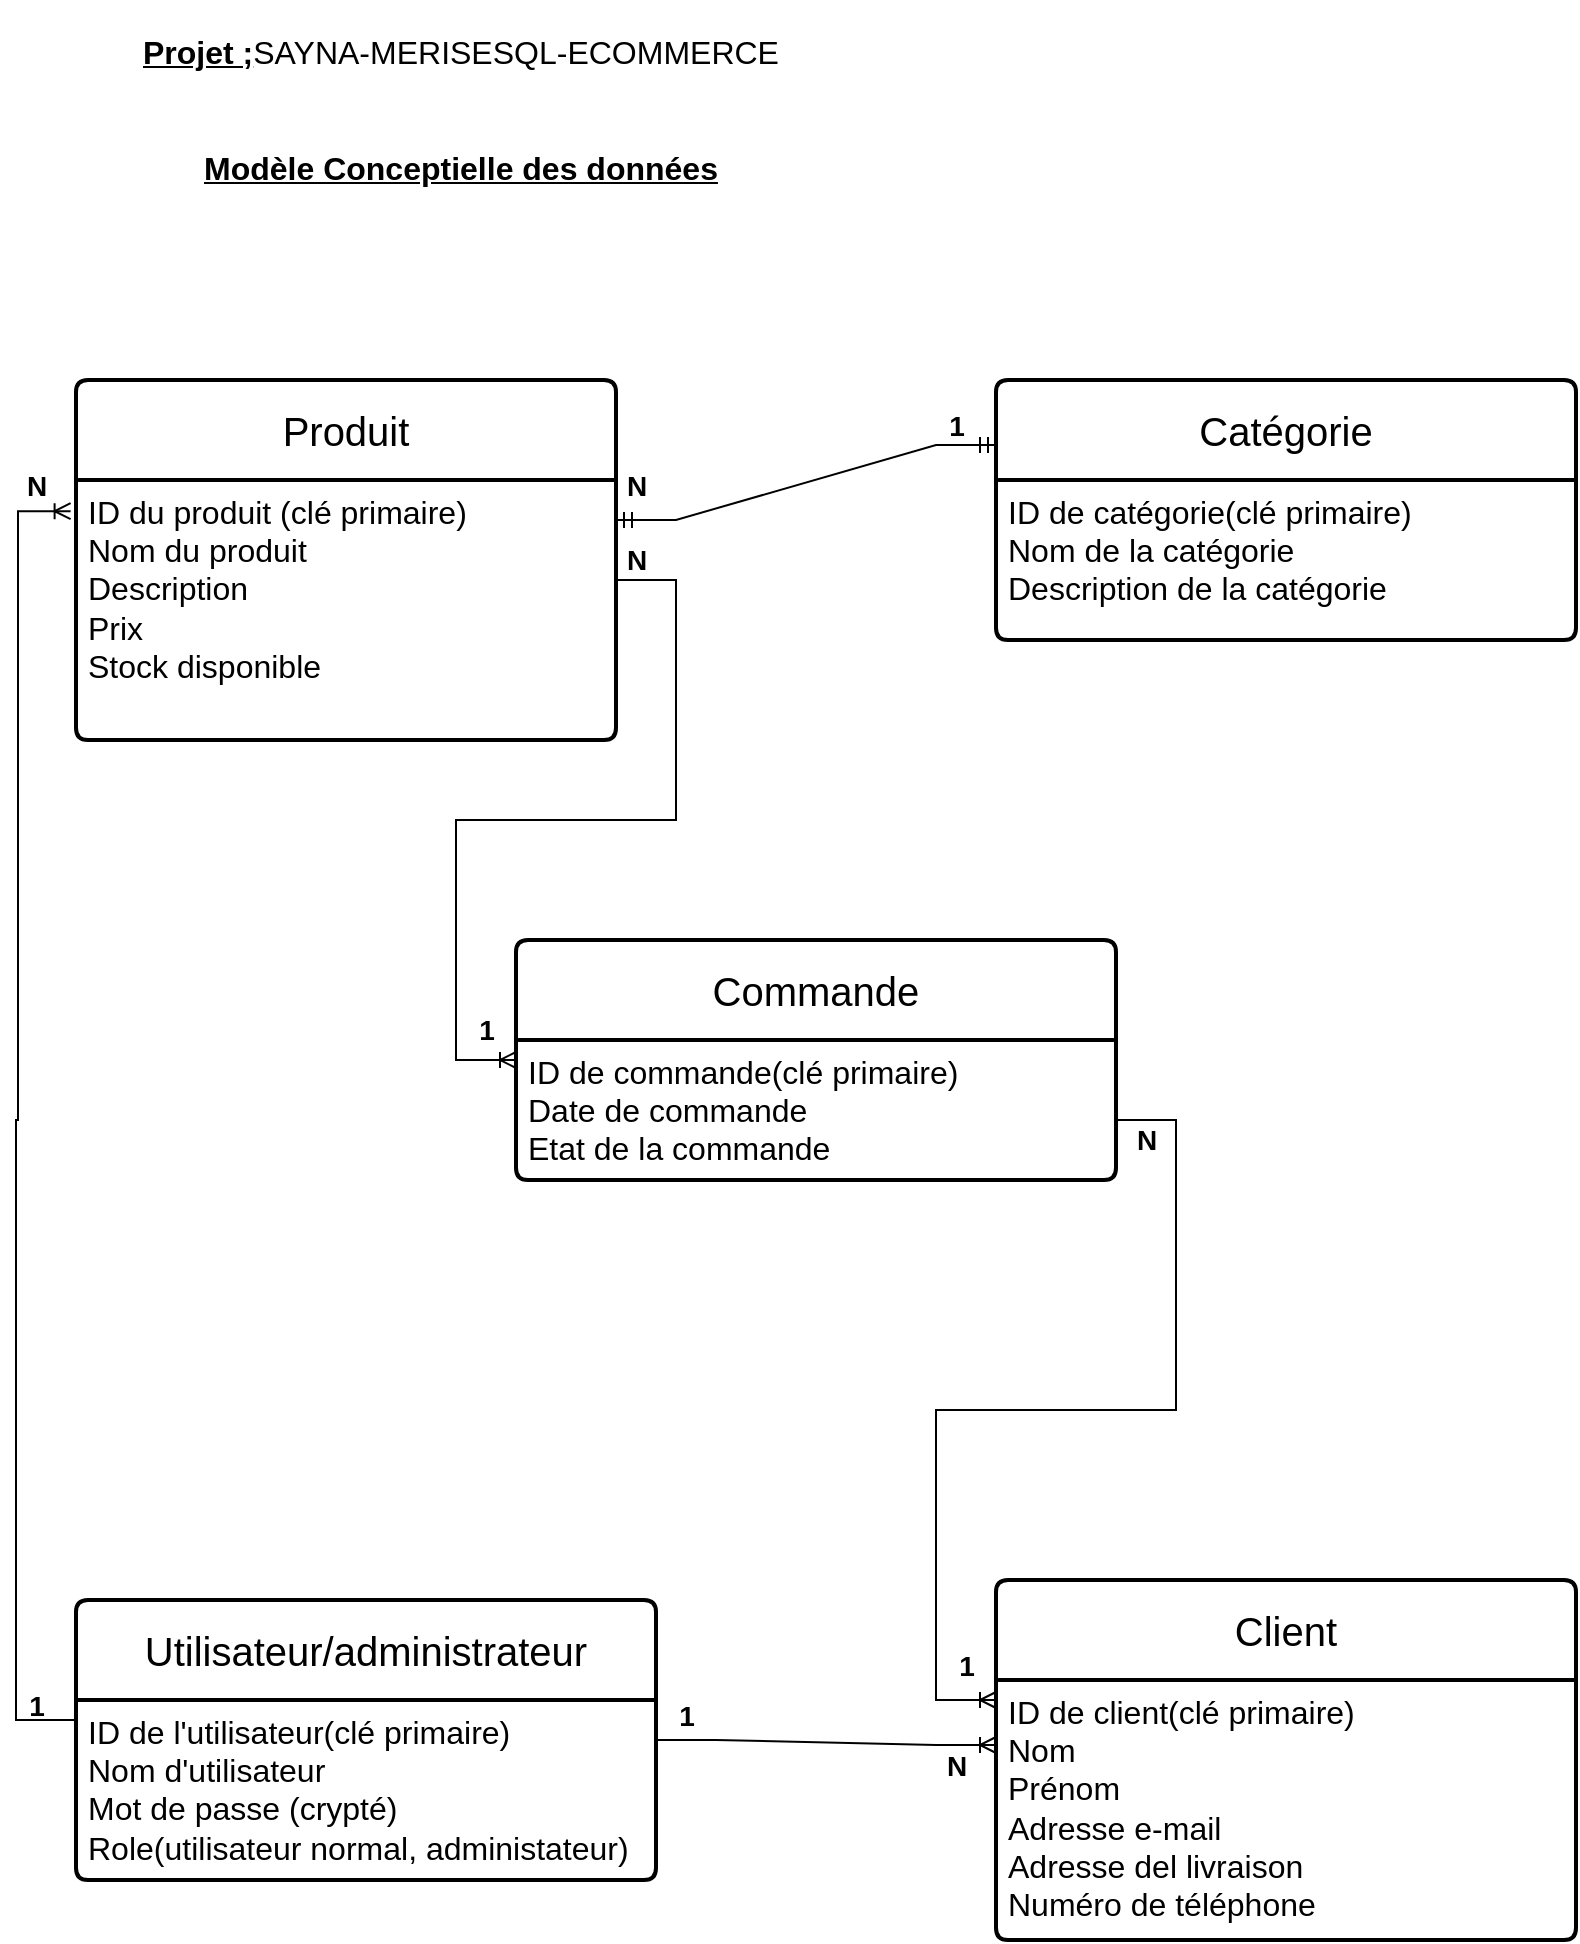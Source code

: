 <mxfile version="21.6.5" type="device" pages="3">
  <diagram name="Page-1" id="iT5GzWLj2NTcIyCXsf3c">
    <mxGraphModel dx="1257" dy="1929" grid="1" gridSize="10" guides="1" tooltips="1" connect="1" arrows="1" fold="1" page="1" pageScale="1" pageWidth="827" pageHeight="1169" math="0" shadow="0">
      <root>
        <mxCell id="0" />
        <mxCell id="1" parent="0" />
        <mxCell id="EZqbDn5W3lwKTQG9L9MM-1" value="&lt;font style=&quot;font-size: 20px;&quot;&gt;Produit&lt;/font&gt;" style="swimlane;childLayout=stackLayout;horizontal=1;startSize=50;horizontalStack=0;rounded=1;fontSize=14;fontStyle=0;strokeWidth=2;resizeParent=0;resizeLast=1;shadow=0;dashed=0;align=center;arcSize=4;whiteSpace=wrap;html=1;" vertex="1" parent="1">
          <mxGeometry x="45" y="-940" width="270" height="180" as="geometry" />
        </mxCell>
        <mxCell id="EZqbDn5W3lwKTQG9L9MM-2" value="&lt;font style=&quot;font-size: 16px;&quot;&gt;ID du produit (clé primaire)&lt;br&gt;Nom du produit&lt;br&gt;Description&lt;br&gt;Prix&lt;br&gt;Stock disponible&lt;/font&gt;" style="align=left;strokeColor=none;fillColor=none;spacingLeft=4;fontSize=12;verticalAlign=top;resizable=0;rotatable=0;part=1;html=1;" vertex="1" parent="EZqbDn5W3lwKTQG9L9MM-1">
          <mxGeometry y="50" width="270" height="130" as="geometry" />
        </mxCell>
        <mxCell id="EZqbDn5W3lwKTQG9L9MM-3" value="&lt;font style=&quot;font-size: 20px;&quot;&gt;Commande&lt;/font&gt;" style="swimlane;childLayout=stackLayout;horizontal=1;startSize=50;horizontalStack=0;rounded=1;fontSize=14;fontStyle=0;strokeWidth=2;resizeParent=0;resizeLast=1;shadow=0;dashed=0;align=center;arcSize=4;whiteSpace=wrap;html=1;" vertex="1" parent="1">
          <mxGeometry x="265" y="-660" width="300" height="120" as="geometry" />
        </mxCell>
        <mxCell id="EZqbDn5W3lwKTQG9L9MM-4" value="&lt;span style=&quot;font-size: 16px;&quot;&gt;ID de commande(clé primaire)&lt;br&gt;Date de commande&lt;br&gt;Etat de la commande&lt;br&gt;&lt;/span&gt;" style="align=left;strokeColor=none;fillColor=none;spacingLeft=4;fontSize=12;verticalAlign=top;resizable=0;rotatable=0;part=1;html=1;" vertex="1" parent="EZqbDn5W3lwKTQG9L9MM-3">
          <mxGeometry y="50" width="300" height="70" as="geometry" />
        </mxCell>
        <mxCell id="EZqbDn5W3lwKTQG9L9MM-5" value="&lt;font style=&quot;font-size: 20px;&quot;&gt;Client&lt;/font&gt;" style="swimlane;childLayout=stackLayout;horizontal=1;startSize=50;horizontalStack=0;rounded=1;fontSize=14;fontStyle=0;strokeWidth=2;resizeParent=0;resizeLast=1;shadow=0;dashed=0;align=center;arcSize=4;whiteSpace=wrap;html=1;" vertex="1" parent="1">
          <mxGeometry x="505" y="-340" width="290" height="180" as="geometry" />
        </mxCell>
        <mxCell id="EZqbDn5W3lwKTQG9L9MM-6" value="&lt;font style=&quot;font-size: 16px;&quot;&gt;ID de client(clé primaire)&lt;br&gt;Nom&lt;br&gt;Prénom&lt;br&gt;Adresse e-mail&lt;br&gt;Adresse del livraison&lt;br&gt;Numéro de téléphone&lt;/font&gt;" style="align=left;strokeColor=none;fillColor=none;spacingLeft=4;fontSize=12;verticalAlign=top;resizable=0;rotatable=0;part=1;html=1;" vertex="1" parent="EZqbDn5W3lwKTQG9L9MM-5">
          <mxGeometry y="50" width="290" height="130" as="geometry" />
        </mxCell>
        <mxCell id="EZqbDn5W3lwKTQG9L9MM-7" value="&lt;span style=&quot;font-size: 20px;&quot;&gt;Utilisateur/administrateur&lt;/span&gt;" style="swimlane;childLayout=stackLayout;horizontal=1;startSize=50;horizontalStack=0;rounded=1;fontSize=14;fontStyle=0;strokeWidth=2;resizeParent=0;resizeLast=1;shadow=0;dashed=0;align=center;arcSize=4;whiteSpace=wrap;html=1;" vertex="1" parent="1">
          <mxGeometry x="45" y="-330" width="290" height="140" as="geometry" />
        </mxCell>
        <mxCell id="EZqbDn5W3lwKTQG9L9MM-8" value="&lt;font style=&quot;font-size: 16px;&quot;&gt;ID de l&#39;utilisateur(clé primaire)&lt;br&gt;Nom d&#39;utilisateur&lt;br&gt;Mot de passe (crypté)&lt;br&gt;Role(utilisateur normal, administateur)&lt;/font&gt;" style="align=left;strokeColor=none;fillColor=none;spacingLeft=4;fontSize=12;verticalAlign=top;resizable=0;rotatable=0;part=1;html=1;" vertex="1" parent="EZqbDn5W3lwKTQG9L9MM-7">
          <mxGeometry y="50" width="290" height="90" as="geometry" />
        </mxCell>
        <mxCell id="EZqbDn5W3lwKTQG9L9MM-9" value="&lt;font style=&quot;font-size: 20px;&quot;&gt;Catégorie&lt;/font&gt;" style="swimlane;childLayout=stackLayout;horizontal=1;startSize=50;horizontalStack=0;rounded=1;fontSize=14;fontStyle=0;strokeWidth=2;resizeParent=0;resizeLast=1;shadow=0;dashed=0;align=center;arcSize=4;whiteSpace=wrap;html=1;" vertex="1" parent="1">
          <mxGeometry x="505" y="-940" width="290" height="130" as="geometry" />
        </mxCell>
        <mxCell id="EZqbDn5W3lwKTQG9L9MM-10" value="&lt;font style=&quot;font-size: 16px;&quot;&gt;ID de catégorie(clé primaire)&lt;br&gt;Nom de la catégorie&lt;br&gt;Description de la catégorie&lt;/font&gt;" style="align=left;strokeColor=none;fillColor=none;spacingLeft=4;fontSize=12;verticalAlign=top;resizable=0;rotatable=0;part=1;html=1;" vertex="1" parent="EZqbDn5W3lwKTQG9L9MM-9">
          <mxGeometry y="50" width="290" height="80" as="geometry" />
        </mxCell>
        <mxCell id="EZqbDn5W3lwKTQG9L9MM-19" value="" style="edgeStyle=entityRelationEdgeStyle;fontSize=12;html=1;endArrow=ERoneToMany;rounded=0;" edge="1" parent="1">
          <mxGeometry width="100" height="100" relative="1" as="geometry">
            <mxPoint x="315" y="-840" as="sourcePoint" />
            <mxPoint x="265" y="-600" as="targetPoint" />
            <Array as="points">
              <mxPoint x="425" y="-870" />
              <mxPoint x="375" y="-860" />
            </Array>
          </mxGeometry>
        </mxCell>
        <mxCell id="EZqbDn5W3lwKTQG9L9MM-20" value="" style="edgeStyle=entityRelationEdgeStyle;fontSize=12;html=1;endArrow=ERoneToMany;rounded=0;" edge="1" parent="1">
          <mxGeometry width="100" height="100" relative="1" as="geometry">
            <mxPoint x="565" y="-570" as="sourcePoint" />
            <mxPoint x="505" y="-280" as="targetPoint" />
            <Array as="points">
              <mxPoint x="665" y="-570" />
              <mxPoint x="515" y="-280" />
            </Array>
          </mxGeometry>
        </mxCell>
        <mxCell id="EZqbDn5W3lwKTQG9L9MM-26" value="&lt;font style=&quot;font-size: 14px;&quot;&gt;&lt;b&gt;N&lt;/b&gt;&lt;/font&gt;" style="edgeLabel;html=1;align=center;verticalAlign=middle;resizable=0;points=[];" vertex="1" connectable="0" parent="EZqbDn5W3lwKTQG9L9MM-20">
          <mxGeometry x="-0.936" y="-1" relative="1" as="geometry">
            <mxPoint y="9" as="offset" />
          </mxGeometry>
        </mxCell>
        <mxCell id="EZqbDn5W3lwKTQG9L9MM-21" value="" style="edgeStyle=entityRelationEdgeStyle;fontSize=12;html=1;endArrow=ERmandOne;startArrow=ERmandOne;rounded=0;entryX=0;entryY=0.25;entryDx=0;entryDy=0;" edge="1" parent="1" target="EZqbDn5W3lwKTQG9L9MM-9">
          <mxGeometry width="100" height="100" relative="1" as="geometry">
            <mxPoint x="315" y="-870" as="sourcePoint" />
            <mxPoint x="495" y="-880" as="targetPoint" />
            <Array as="points">
              <mxPoint x="505" y="-900" />
              <mxPoint x="505" y="-910" />
            </Array>
          </mxGeometry>
        </mxCell>
        <mxCell id="EZqbDn5W3lwKTQG9L9MM-22" value="&lt;font style=&quot;font-size: 14px;&quot;&gt;&lt;b&gt;N&lt;/b&gt;&lt;/font&gt;" style="text;html=1;align=center;verticalAlign=middle;resizable=0;points=[];autosize=1;strokeColor=none;fillColor=none;" vertex="1" parent="1">
          <mxGeometry x="310" y="-902" width="30" height="30" as="geometry" />
        </mxCell>
        <mxCell id="EZqbDn5W3lwKTQG9L9MM-23" value="&lt;font style=&quot;font-size: 14px;&quot;&gt;&lt;b&gt;1&lt;/b&gt;&lt;/font&gt;" style="text;html=1;align=center;verticalAlign=middle;resizable=0;points=[];autosize=1;strokeColor=none;fillColor=none;" vertex="1" parent="1">
          <mxGeometry x="470" y="-932" width="30" height="30" as="geometry" />
        </mxCell>
        <mxCell id="EZqbDn5W3lwKTQG9L9MM-24" value="&lt;font style=&quot;font-size: 14px;&quot;&gt;&lt;b&gt;1&lt;/b&gt;&lt;/font&gt;" style="text;html=1;align=center;verticalAlign=middle;resizable=0;points=[];autosize=1;strokeColor=none;fillColor=none;" vertex="1" parent="1">
          <mxGeometry x="235" y="-630" width="30" height="30" as="geometry" />
        </mxCell>
        <mxCell id="EZqbDn5W3lwKTQG9L9MM-25" value="&lt;font style=&quot;font-size: 14px;&quot;&gt;&lt;b&gt;N&lt;/b&gt;&lt;/font&gt;" style="text;html=1;align=center;verticalAlign=middle;resizable=0;points=[];autosize=1;strokeColor=none;fillColor=none;" vertex="1" parent="1">
          <mxGeometry x="310" y="-865" width="30" height="30" as="geometry" />
        </mxCell>
        <mxCell id="EZqbDn5W3lwKTQG9L9MM-27" value="&lt;font style=&quot;font-size: 14px;&quot;&gt;&lt;b&gt;1&lt;/b&gt;&lt;/font&gt;" style="text;html=1;align=center;verticalAlign=middle;resizable=0;points=[];autosize=1;strokeColor=none;fillColor=none;" vertex="1" parent="1">
          <mxGeometry x="475" y="-312" width="30" height="30" as="geometry" />
        </mxCell>
        <mxCell id="EZqbDn5W3lwKTQG9L9MM-31" value="" style="edgeStyle=entityRelationEdgeStyle;fontSize=12;html=1;endArrow=ERoneToMany;rounded=0;entryX=0;entryY=0.25;entryDx=0;entryDy=0;" edge="1" parent="1" target="EZqbDn5W3lwKTQG9L9MM-6">
          <mxGeometry width="100" height="100" relative="1" as="geometry">
            <mxPoint x="335" y="-260" as="sourcePoint" />
            <mxPoint x="435" y="-360" as="targetPoint" />
            <Array as="points">
              <mxPoint x="205" y="-300" />
              <mxPoint x="295" y="-280" />
              <mxPoint x="505" y="-250" />
              <mxPoint x="265" y="-300" />
              <mxPoint x="115" y="-270" />
            </Array>
          </mxGeometry>
        </mxCell>
        <mxCell id="EZqbDn5W3lwKTQG9L9MM-35" value="&lt;font style=&quot;font-size: 14px;&quot;&gt;&lt;b&gt;1&lt;/b&gt;&lt;/font&gt;" style="edgeLabel;html=1;align=center;verticalAlign=middle;resizable=0;points=[];" vertex="1" connectable="0" parent="EZqbDn5W3lwKTQG9L9MM-31">
          <mxGeometry x="-0.83" y="12" relative="1" as="geometry">
            <mxPoint as="offset" />
          </mxGeometry>
        </mxCell>
        <mxCell id="EZqbDn5W3lwKTQG9L9MM-32" value="" style="edgeStyle=orthogonalEdgeStyle;fontSize=12;html=1;endArrow=ERoneToMany;rounded=0;entryX=-0.01;entryY=0.12;entryDx=0;entryDy=0;entryPerimeter=0;" edge="1" parent="1" source="EZqbDn5W3lwKTQG9L9MM-7" target="EZqbDn5W3lwKTQG9L9MM-2">
          <mxGeometry width="100" height="100" relative="1" as="geometry">
            <mxPoint x="25.44" y="-300.0" as="sourcePoint" />
            <mxPoint x="15" y="-850" as="targetPoint" />
            <Array as="points">
              <mxPoint x="15" y="-270" />
              <mxPoint x="15" y="-570" />
              <mxPoint x="16" y="-874" />
            </Array>
          </mxGeometry>
        </mxCell>
        <mxCell id="EZqbDn5W3lwKTQG9L9MM-33" value="&lt;font size=&quot;1&quot; style=&quot;&quot;&gt;&lt;b style=&quot;font-size: 14px;&quot;&gt;1&lt;/b&gt;&lt;/font&gt;" style="text;html=1;align=center;verticalAlign=middle;resizable=0;points=[];autosize=1;strokeColor=none;fillColor=none;" vertex="1" parent="1">
          <mxGeometry x="10" y="-292" width="30" height="30" as="geometry" />
        </mxCell>
        <mxCell id="EZqbDn5W3lwKTQG9L9MM-34" value="&lt;font size=&quot;1&quot; style=&quot;&quot;&gt;&lt;b style=&quot;font-size: 14px;&quot;&gt;N&lt;/b&gt;&lt;/font&gt;" style="text;html=1;align=center;verticalAlign=middle;resizable=0;points=[];autosize=1;strokeColor=none;fillColor=none;" vertex="1" parent="1">
          <mxGeometry x="10" y="-902" width="30" height="30" as="geometry" />
        </mxCell>
        <mxCell id="EZqbDn5W3lwKTQG9L9MM-36" value="&lt;font style=&quot;font-size: 14px;&quot;&gt;&lt;b&gt;N&lt;/b&gt;&lt;/font&gt;" style="text;html=1;align=center;verticalAlign=middle;resizable=0;points=[];autosize=1;strokeColor=none;fillColor=none;" vertex="1" parent="1">
          <mxGeometry x="470" y="-262" width="30" height="30" as="geometry" />
        </mxCell>
        <mxCell id="EZqbDn5W3lwKTQG9L9MM-37" value="&lt;font style=&quot;font-size: 16px;&quot;&gt;&lt;b&gt;&lt;u&gt;Projet ;&lt;/u&gt;&lt;/b&gt;SAYNA-MERISESQL-ECOMMERCE&lt;b&gt;&lt;u&gt;&lt;br&gt;&lt;br&gt;&lt;br&gt;Modèle Conceptielle des données&lt;/u&gt;&lt;/b&gt;&lt;/font&gt;" style="text;html=1;strokeColor=none;fillColor=none;align=center;verticalAlign=middle;whiteSpace=wrap;rounded=0;" vertex="1" parent="1">
          <mxGeometry x="35" y="-1130" width="405" height="110" as="geometry" />
        </mxCell>
      </root>
    </mxGraphModel>
  </diagram>
  <diagram id="l-HZBtNT-Q3YdX4R5DdF" name="Page-2">
    <mxGraphModel dx="2200" dy="1330" grid="1" gridSize="10" guides="1" tooltips="1" connect="1" arrows="1" fold="1" page="1" pageScale="1" pageWidth="827" pageHeight="1169" math="0" shadow="0">
      <root>
        <mxCell id="0" />
        <mxCell id="1" parent="0" />
        <mxCell id="BGDzwU5qoIr-2Isn_FHj-1" value="&lt;font style=&quot;font-size: 14px;&quot;&gt;&lt;b&gt;Modèle Logique de donnée&amp;nbsp;&lt;/b&gt;&lt;/font&gt;" style="text;html=1;align=center;verticalAlign=middle;resizable=0;points=[];autosize=1;strokeColor=none;fillColor=none;" vertex="1" parent="1">
          <mxGeometry x="80" y="60" width="210" height="30" as="geometry" />
        </mxCell>
        <mxCell id="BGDzwU5qoIr-2Isn_FHj-4" value="&lt;font style=&quot;font-size: 12px;&quot;&gt;Produit&amp;nbsp; (&lt;u&gt;ID_produit&lt;/u&gt;,&amp;nbsp;&lt;span style=&quot;text-align: left;&quot;&gt;Nom_produit,&amp;nbsp;&lt;/span&gt;&lt;span style=&quot;text-align: left;&quot;&gt;Description,&amp;nbsp;&lt;/span&gt;&lt;span style=&quot;text-align: left;&quot;&gt;Prix,&amp;nbsp;&lt;/span&gt;&lt;span style=&quot;text-align: left;&quot;&gt;Catégorie,&amp;nbsp;&lt;/span&gt;&lt;span style=&quot;text-align: left;&quot;&gt;Stock_disponible, #&lt;/span&gt;&lt;/font&gt;ID_commande, #ID_categorie, #ID_utilisateur)" style="text;html=1;strokeColor=none;fillColor=none;align=center;verticalAlign=middle;whiteSpace=wrap;rounded=0;" vertex="1" parent="1">
          <mxGeometry x="75" y="100" width="720" height="30" as="geometry" />
        </mxCell>
        <mxCell id="dzGcLfEetHQzHxNTYTlS-1" value="&lt;font style=&quot;font-size: 12px;&quot;&gt;Catégorie (&lt;u&gt;ID_catégorie&lt;/u&gt;,&amp;nbsp;&lt;span style=&quot;text-align: left;&quot;&gt;Nom_catégorie,&amp;nbsp;&lt;/span&gt;&lt;span style=&quot;text-align: left;&quot;&gt;Description_catégorie)&lt;/span&gt;&lt;/font&gt;" style="text;html=1;align=center;verticalAlign=middle;resizable=0;points=[];autosize=1;strokeColor=none;fillColor=none;" vertex="1" parent="1">
          <mxGeometry x="75" y="160" width="370" height="30" as="geometry" />
        </mxCell>
        <mxCell id="DvJKr4QNkVqb0S4gnE1V-2" value="&lt;font style=&quot;font-size: 12px;&quot;&gt;Commande (&lt;u&gt;ID_commande&lt;/u&gt;,&amp;nbsp;&lt;span style=&quot;text-align: left;&quot;&gt;Date_commande,&amp;nbsp;&lt;/span&gt;&lt;span style=&quot;text-align: left;&quot;&gt;Etat_commande, #id_client&lt;/span&gt;)&lt;/font&gt;" style="text;html=1;align=center;verticalAlign=middle;resizable=0;points=[];autosize=1;strokeColor=none;fillColor=none;" vertex="1" parent="1">
          <mxGeometry x="80" y="130" width="420" height="30" as="geometry" />
        </mxCell>
        <mxCell id="mKOZ8OBbTlcOsfazsfZS-1" value="&lt;font style=&quot;font-size: 12px;&quot;&gt;Client (&lt;u&gt;ID_client&lt;/u&gt;,&amp;nbsp;&lt;span style=&quot;text-align: left;&quot;&gt;Nom,&amp;nbsp;&lt;/span&gt;&lt;span style=&quot;text-align: left;&quot;&gt;Prénom,&amp;nbsp;&lt;/span&gt;&lt;span style=&quot;text-align: left;&quot;&gt;Adresse_e-mail,&amp;nbsp;&lt;/span&gt;&lt;span style=&quot;text-align: left;&quot;&gt;Adresse_livraison,&amp;nbsp;&lt;/span&gt;&lt;span style=&quot;text-align: left;&quot;&gt;Numéro_téléphone,#id_uti&lt;/span&gt;&lt;/font&gt;&lt;span style=&quot;font-size: 16px; text-align: left;&quot;&gt;)&lt;/span&gt;" style="text;html=1;align=center;verticalAlign=middle;resizable=0;points=[];autosize=1;strokeColor=none;fillColor=none;" vertex="1" parent="1">
          <mxGeometry x="80" y="190" width="530" height="30" as="geometry" />
        </mxCell>
        <mxCell id="_x3OyiBf6Mt_WZO2gV9a-1" value="&lt;font style=&quot;font-size: 12px;&quot;&gt;Utilisateur/administrateur (ID_utilisateur,&amp;nbsp;&lt;span style=&quot;text-align: left;&quot;&gt;Nom_utilisateur,&amp;nbsp;&lt;/span&gt;&lt;span style=&quot;text-align: left;&quot;&gt;Mot_de_passe (crypté),&amp;nbsp;&lt;/span&gt;&lt;span style=&quot;text-align: left;&quot;&gt;Role(utilisateur normal, administateur))&lt;/span&gt;&lt;/font&gt;" style="text;html=1;align=center;verticalAlign=middle;resizable=0;points=[];autosize=1;strokeColor=none;fillColor=none;" vertex="1" parent="1">
          <mxGeometry x="75" y="220" width="670" height="30" as="geometry" />
        </mxCell>
      </root>
    </mxGraphModel>
  </diagram>
  <diagram id="GVHZK5gVHTBPM0EjfWPj" name="Page-3">
    <mxGraphModel dx="880" dy="1701" grid="1" gridSize="10" guides="1" tooltips="1" connect="1" arrows="1" fold="1" page="1" pageScale="1" pageWidth="827" pageHeight="1169" math="0" shadow="0">
      <root>
        <mxCell id="0" />
        <mxCell id="1" parent="0" />
        <mxCell id="YeliabiC44R5YWD68-r4-1" value="Produit" style="shape=table;startSize=30;container=1;collapsible=1;childLayout=tableLayout;fixedRows=1;rowLines=0;fontStyle=1;align=center;resizeLast=1;html=1;whiteSpace=wrap;" vertex="1" parent="1">
          <mxGeometry x="485" y="-680" width="246" height="220" as="geometry" />
        </mxCell>
        <mxCell id="YeliabiC44R5YWD68-r4-2" value="" style="shape=tableRow;horizontal=0;startSize=0;swimlaneHead=0;swimlaneBody=0;fillColor=none;collapsible=0;dropTarget=0;points=[[0,0.5],[1,0.5]];portConstraint=eastwest;top=0;left=0;right=0;bottom=0;html=1;" vertex="1" parent="YeliabiC44R5YWD68-r4-1">
          <mxGeometry y="30" width="246" height="40" as="geometry" />
        </mxCell>
        <mxCell id="YeliabiC44R5YWD68-r4-3" value="PK" style="shape=partialRectangle;connectable=0;fillColor=none;top=0;left=0;bottom=0;right=0;fontStyle=1;overflow=hidden;html=1;whiteSpace=wrap;" vertex="1" parent="YeliabiC44R5YWD68-r4-2">
          <mxGeometry width="60" height="40" as="geometry">
            <mxRectangle width="60" height="40" as="alternateBounds" />
          </mxGeometry>
        </mxCell>
        <mxCell id="YeliabiC44R5YWD68-r4-4" value="&lt;u style=&quot;border-color: var(--border-color); font-weight: 400; text-align: center;&quot;&gt;ID_produit(Automatique)&lt;/u&gt;" style="shape=partialRectangle;connectable=0;fillColor=none;top=0;left=0;bottom=0;right=0;align=left;spacingLeft=6;fontStyle=5;overflow=hidden;html=1;whiteSpace=wrap;" vertex="1" parent="YeliabiC44R5YWD68-r4-2">
          <mxGeometry x="60" width="186" height="40" as="geometry">
            <mxRectangle width="186" height="40" as="alternateBounds" />
          </mxGeometry>
        </mxCell>
        <mxCell id="YeliabiC44R5YWD68-r4-5" value="" style="shape=tableRow;horizontal=0;startSize=0;swimlaneHead=0;swimlaneBody=0;fillColor=none;collapsible=0;dropTarget=0;points=[[0,0.5],[1,0.5]];portConstraint=eastwest;top=0;left=0;right=0;bottom=1;html=1;" vertex="1" parent="YeliabiC44R5YWD68-r4-1">
          <mxGeometry y="70" width="246" height="50" as="geometry" />
        </mxCell>
        <mxCell id="YeliabiC44R5YWD68-r4-6" value="FK&lt;br&gt;FK&lt;br&gt;FK" style="shape=partialRectangle;connectable=0;fillColor=none;top=0;left=0;bottom=0;right=0;fontStyle=1;overflow=hidden;html=1;whiteSpace=wrap;" vertex="1" parent="YeliabiC44R5YWD68-r4-5">
          <mxGeometry width="60" height="50" as="geometry">
            <mxRectangle width="60" height="50" as="alternateBounds" />
          </mxGeometry>
        </mxCell>
        <mxCell id="YeliabiC44R5YWD68-r4-7" value="ID_utilisateur(Automatique)&lt;br&gt;ID_commande(Automatique)&lt;br&gt;ID_categorie(Automatique)" style="shape=partialRectangle;connectable=0;fillColor=none;top=0;left=0;bottom=0;right=0;align=left;spacingLeft=6;fontStyle=5;overflow=hidden;html=1;whiteSpace=wrap;" vertex="1" parent="YeliabiC44R5YWD68-r4-5">
          <mxGeometry x="60" width="186" height="50" as="geometry">
            <mxRectangle width="186" height="50" as="alternateBounds" />
          </mxGeometry>
        </mxCell>
        <mxCell id="YeliabiC44R5YWD68-r4-8" value="" style="shape=tableRow;horizontal=0;startSize=0;swimlaneHead=0;swimlaneBody=0;fillColor=none;collapsible=0;dropTarget=0;points=[[0,0.5],[1,0.5]];portConstraint=eastwest;top=0;left=0;right=0;bottom=0;html=1;" vertex="1" parent="YeliabiC44R5YWD68-r4-1">
          <mxGeometry y="120" width="246" height="100" as="geometry" />
        </mxCell>
        <mxCell id="YeliabiC44R5YWD68-r4-9" value="" style="shape=partialRectangle;connectable=0;fillColor=none;top=0;left=0;bottom=0;right=0;editable=1;overflow=hidden;html=1;whiteSpace=wrap;" vertex="1" parent="YeliabiC44R5YWD68-r4-8">
          <mxGeometry width="60" height="100" as="geometry">
            <mxRectangle width="60" height="100" as="alternateBounds" />
          </mxGeometry>
        </mxCell>
        <mxCell id="YeliabiC44R5YWD68-r4-10" value="&lt;font style=&quot;font-size: 13px;&quot;&gt;Nom du produit(VARCHAR)&lt;br style=&quot;border-color: var(--border-color);&quot;&gt;Description(VARCHAR)&lt;br style=&quot;border-color: var(--border-color);&quot;&gt;Prix(INT)&lt;br style=&quot;border-color: var(--border-color);&quot;&gt;Stock disponible(INT)&lt;/font&gt;" style="shape=partialRectangle;connectable=0;fillColor=none;top=0;left=0;bottom=0;right=0;align=left;spacingLeft=6;overflow=hidden;html=1;whiteSpace=wrap;" vertex="1" parent="YeliabiC44R5YWD68-r4-8">
          <mxGeometry x="60" width="186" height="100" as="geometry">
            <mxRectangle width="186" height="100" as="alternateBounds" />
          </mxGeometry>
        </mxCell>
        <mxCell id="nNN4PcpjZoaGznZWZg4I-1" value="Commande" style="shape=table;startSize=30;container=1;collapsible=1;childLayout=tableLayout;fixedRows=1;rowLines=0;fontStyle=1;align=center;resizeLast=1;html=1;whiteSpace=wrap;" vertex="1" parent="1">
          <mxGeometry x="130" y="-500" width="250" height="150" as="geometry" />
        </mxCell>
        <mxCell id="nNN4PcpjZoaGznZWZg4I-2" value="" style="shape=tableRow;horizontal=0;startSize=0;swimlaneHead=0;swimlaneBody=0;fillColor=none;collapsible=0;dropTarget=0;points=[[0,0.5],[1,0.5]];portConstraint=eastwest;top=0;left=0;right=0;bottom=0;html=1;" vertex="1" parent="nNN4PcpjZoaGznZWZg4I-1">
          <mxGeometry y="30" width="250" height="30" as="geometry" />
        </mxCell>
        <mxCell id="nNN4PcpjZoaGznZWZg4I-3" value="PK" style="shape=partialRectangle;connectable=0;fillColor=none;top=0;left=0;bottom=0;right=0;fontStyle=1;overflow=hidden;html=1;whiteSpace=wrap;" vertex="1" parent="nNN4PcpjZoaGznZWZg4I-2">
          <mxGeometry width="60" height="30" as="geometry">
            <mxRectangle width="60" height="30" as="alternateBounds" />
          </mxGeometry>
        </mxCell>
        <mxCell id="nNN4PcpjZoaGznZWZg4I-4" value="ID_commande(Automatique)" style="shape=partialRectangle;connectable=0;fillColor=none;top=0;left=0;bottom=0;right=0;align=left;spacingLeft=6;fontStyle=5;overflow=hidden;html=1;whiteSpace=wrap;" vertex="1" parent="nNN4PcpjZoaGznZWZg4I-2">
          <mxGeometry x="60" width="190" height="30" as="geometry">
            <mxRectangle width="190" height="30" as="alternateBounds" />
          </mxGeometry>
        </mxCell>
        <mxCell id="nNN4PcpjZoaGznZWZg4I-5" value="" style="shape=tableRow;horizontal=0;startSize=0;swimlaneHead=0;swimlaneBody=0;fillColor=none;collapsible=0;dropTarget=0;points=[[0,0.5],[1,0.5]];portConstraint=eastwest;top=0;left=0;right=0;bottom=1;html=1;" vertex="1" parent="nNN4PcpjZoaGznZWZg4I-1">
          <mxGeometry y="60" width="250" height="30" as="geometry" />
        </mxCell>
        <mxCell id="nNN4PcpjZoaGznZWZg4I-6" value="FK" style="shape=partialRectangle;connectable=0;fillColor=none;top=0;left=0;bottom=0;right=0;fontStyle=1;overflow=hidden;html=1;whiteSpace=wrap;" vertex="1" parent="nNN4PcpjZoaGznZWZg4I-5">
          <mxGeometry width="60" height="30" as="geometry">
            <mxRectangle width="60" height="30" as="alternateBounds" />
          </mxGeometry>
        </mxCell>
        <mxCell id="nNN4PcpjZoaGznZWZg4I-7" value="ID_client(Automatique)" style="shape=partialRectangle;connectable=0;fillColor=none;top=0;left=0;bottom=0;right=0;align=left;spacingLeft=6;fontStyle=5;overflow=hidden;html=1;whiteSpace=wrap;" vertex="1" parent="nNN4PcpjZoaGznZWZg4I-5">
          <mxGeometry x="60" width="190" height="30" as="geometry">
            <mxRectangle width="190" height="30" as="alternateBounds" />
          </mxGeometry>
        </mxCell>
        <mxCell id="nNN4PcpjZoaGznZWZg4I-8" value="" style="shape=tableRow;horizontal=0;startSize=0;swimlaneHead=0;swimlaneBody=0;fillColor=none;collapsible=0;dropTarget=0;points=[[0,0.5],[1,0.5]];portConstraint=eastwest;top=0;left=0;right=0;bottom=0;html=1;" vertex="1" parent="nNN4PcpjZoaGznZWZg4I-1">
          <mxGeometry y="90" width="250" height="30" as="geometry" />
        </mxCell>
        <mxCell id="nNN4PcpjZoaGznZWZg4I-9" value="" style="shape=partialRectangle;connectable=0;fillColor=none;top=0;left=0;bottom=0;right=0;editable=1;overflow=hidden;html=1;whiteSpace=wrap;" vertex="1" parent="nNN4PcpjZoaGznZWZg4I-8">
          <mxGeometry width="60" height="30" as="geometry">
            <mxRectangle width="60" height="30" as="alternateBounds" />
          </mxGeometry>
        </mxCell>
        <mxCell id="nNN4PcpjZoaGznZWZg4I-10" value="Date_commande(DATETIME)" style="shape=partialRectangle;connectable=0;fillColor=none;top=0;left=0;bottom=0;right=0;align=left;spacingLeft=6;overflow=hidden;html=1;whiteSpace=wrap;" vertex="1" parent="nNN4PcpjZoaGznZWZg4I-8">
          <mxGeometry x="60" width="190" height="30" as="geometry">
            <mxRectangle width="190" height="30" as="alternateBounds" />
          </mxGeometry>
        </mxCell>
        <mxCell id="nNN4PcpjZoaGznZWZg4I-11" value="" style="shape=tableRow;horizontal=0;startSize=0;swimlaneHead=0;swimlaneBody=0;fillColor=none;collapsible=0;dropTarget=0;points=[[0,0.5],[1,0.5]];portConstraint=eastwest;top=0;left=0;right=0;bottom=0;html=1;" vertex="1" parent="nNN4PcpjZoaGznZWZg4I-1">
          <mxGeometry y="120" width="250" height="30" as="geometry" />
        </mxCell>
        <mxCell id="nNN4PcpjZoaGznZWZg4I-12" value="" style="shape=partialRectangle;connectable=0;fillColor=none;top=0;left=0;bottom=0;right=0;editable=1;overflow=hidden;html=1;whiteSpace=wrap;" vertex="1" parent="nNN4PcpjZoaGznZWZg4I-11">
          <mxGeometry width="60" height="30" as="geometry">
            <mxRectangle width="60" height="30" as="alternateBounds" />
          </mxGeometry>
        </mxCell>
        <mxCell id="nNN4PcpjZoaGznZWZg4I-13" value="Etat_commande(VARCHAR)" style="shape=partialRectangle;connectable=0;fillColor=none;top=0;left=0;bottom=0;right=0;align=left;spacingLeft=6;overflow=hidden;html=1;whiteSpace=wrap;" vertex="1" parent="nNN4PcpjZoaGznZWZg4I-11">
          <mxGeometry x="60" width="190" height="30" as="geometry">
            <mxRectangle width="190" height="30" as="alternateBounds" />
          </mxGeometry>
        </mxCell>
        <mxCell id="0i4y37ZMj724uwcnKeWw-1" value="Categorie" style="shape=table;startSize=30;container=1;collapsible=1;childLayout=tableLayout;fixedRows=1;rowLines=0;fontStyle=1;align=center;resizeLast=1;html=1;" vertex="1" parent="1">
          <mxGeometry x="501" y="-370" width="230" height="120" as="geometry" />
        </mxCell>
        <mxCell id="0i4y37ZMj724uwcnKeWw-2" value="" style="shape=tableRow;horizontal=0;startSize=0;swimlaneHead=0;swimlaneBody=0;fillColor=none;collapsible=0;dropTarget=0;points=[[0,0.5],[1,0.5]];portConstraint=eastwest;top=0;left=0;right=0;bottom=1;" vertex="1" parent="0i4y37ZMj724uwcnKeWw-1">
          <mxGeometry y="30" width="230" height="30" as="geometry" />
        </mxCell>
        <mxCell id="0i4y37ZMj724uwcnKeWw-3" value="PK" style="shape=partialRectangle;connectable=0;fillColor=none;top=0;left=0;bottom=0;right=0;fontStyle=1;overflow=hidden;whiteSpace=wrap;html=1;" vertex="1" parent="0i4y37ZMj724uwcnKeWw-2">
          <mxGeometry width="30" height="30" as="geometry">
            <mxRectangle width="30" height="30" as="alternateBounds" />
          </mxGeometry>
        </mxCell>
        <mxCell id="0i4y37ZMj724uwcnKeWw-4" value="ID_categorie(Automatique)" style="shape=partialRectangle;connectable=0;fillColor=none;top=0;left=0;bottom=0;right=0;align=left;spacingLeft=6;fontStyle=5;overflow=hidden;whiteSpace=wrap;html=1;" vertex="1" parent="0i4y37ZMj724uwcnKeWw-2">
          <mxGeometry x="30" width="200" height="30" as="geometry">
            <mxRectangle width="200" height="30" as="alternateBounds" />
          </mxGeometry>
        </mxCell>
        <mxCell id="0i4y37ZMj724uwcnKeWw-5" value="" style="shape=tableRow;horizontal=0;startSize=0;swimlaneHead=0;swimlaneBody=0;fillColor=none;collapsible=0;dropTarget=0;points=[[0,0.5],[1,0.5]];portConstraint=eastwest;top=0;left=0;right=0;bottom=0;" vertex="1" parent="0i4y37ZMj724uwcnKeWw-1">
          <mxGeometry y="60" width="230" height="30" as="geometry" />
        </mxCell>
        <mxCell id="0i4y37ZMj724uwcnKeWw-6" value="" style="shape=partialRectangle;connectable=0;fillColor=none;top=0;left=0;bottom=0;right=0;editable=1;overflow=hidden;whiteSpace=wrap;html=1;" vertex="1" parent="0i4y37ZMj724uwcnKeWw-5">
          <mxGeometry width="30" height="30" as="geometry">
            <mxRectangle width="30" height="30" as="alternateBounds" />
          </mxGeometry>
        </mxCell>
        <mxCell id="0i4y37ZMj724uwcnKeWw-7" value="Nom_categorie(VARCHAR)" style="shape=partialRectangle;connectable=0;fillColor=none;top=0;left=0;bottom=0;right=0;align=left;spacingLeft=6;overflow=hidden;whiteSpace=wrap;html=1;" vertex="1" parent="0i4y37ZMj724uwcnKeWw-5">
          <mxGeometry x="30" width="200" height="30" as="geometry">
            <mxRectangle width="200" height="30" as="alternateBounds" />
          </mxGeometry>
        </mxCell>
        <mxCell id="0i4y37ZMj724uwcnKeWw-8" value="" style="shape=tableRow;horizontal=0;startSize=0;swimlaneHead=0;swimlaneBody=0;fillColor=none;collapsible=0;dropTarget=0;points=[[0,0.5],[1,0.5]];portConstraint=eastwest;top=0;left=0;right=0;bottom=0;" vertex="1" parent="0i4y37ZMj724uwcnKeWw-1">
          <mxGeometry y="90" width="230" height="30" as="geometry" />
        </mxCell>
        <mxCell id="0i4y37ZMj724uwcnKeWw-9" value="" style="shape=partialRectangle;connectable=0;fillColor=none;top=0;left=0;bottom=0;right=0;editable=1;overflow=hidden;whiteSpace=wrap;html=1;" vertex="1" parent="0i4y37ZMj724uwcnKeWw-8">
          <mxGeometry width="30" height="30" as="geometry">
            <mxRectangle width="30" height="30" as="alternateBounds" />
          </mxGeometry>
        </mxCell>
        <mxCell id="0i4y37ZMj724uwcnKeWw-10" value="Description_categorie(VARCHAR)" style="shape=partialRectangle;connectable=0;fillColor=none;top=0;left=0;bottom=0;right=0;align=left;spacingLeft=6;overflow=hidden;whiteSpace=wrap;html=1;" vertex="1" parent="0i4y37ZMj724uwcnKeWw-8">
          <mxGeometry x="30" width="200" height="30" as="geometry">
            <mxRectangle width="200" height="30" as="alternateBounds" />
          </mxGeometry>
        </mxCell>
        <mxCell id="vrprIrBr2q7fLcJBdNvk-1" value="Client" style="shape=table;startSize=30;container=1;collapsible=1;childLayout=tableLayout;fixedRows=1;rowLines=0;fontStyle=1;align=center;resizeLast=1;html=1;whiteSpace=wrap;" vertex="1" parent="1">
          <mxGeometry x="140" y="-930" width="250" height="210" as="geometry" />
        </mxCell>
        <mxCell id="vrprIrBr2q7fLcJBdNvk-2" value="" style="shape=tableRow;horizontal=0;startSize=0;swimlaneHead=0;swimlaneBody=0;fillColor=none;collapsible=0;dropTarget=0;points=[[0,0.5],[1,0.5]];portConstraint=eastwest;top=0;left=0;right=0;bottom=0;html=1;" vertex="1" parent="vrprIrBr2q7fLcJBdNvk-1">
          <mxGeometry y="30" width="250" height="30" as="geometry" />
        </mxCell>
        <mxCell id="vrprIrBr2q7fLcJBdNvk-3" value="PK" style="shape=partialRectangle;connectable=0;fillColor=none;top=0;left=0;bottom=0;right=0;fontStyle=1;overflow=hidden;html=1;whiteSpace=wrap;" vertex="1" parent="vrprIrBr2q7fLcJBdNvk-2">
          <mxGeometry width="60" height="30" as="geometry">
            <mxRectangle width="60" height="30" as="alternateBounds" />
          </mxGeometry>
        </mxCell>
        <mxCell id="vrprIrBr2q7fLcJBdNvk-4" value="&lt;u style=&quot;border-color: var(--border-color); text-align: center;&quot;&gt;ID_client(Automatique)&lt;/u&gt;" style="shape=partialRectangle;connectable=0;fillColor=none;top=0;left=0;bottom=0;right=0;align=left;spacingLeft=6;fontStyle=5;overflow=hidden;html=1;whiteSpace=wrap;" vertex="1" parent="vrprIrBr2q7fLcJBdNvk-2">
          <mxGeometry x="60" width="190" height="30" as="geometry">
            <mxRectangle width="190" height="30" as="alternateBounds" />
          </mxGeometry>
        </mxCell>
        <mxCell id="vrprIrBr2q7fLcJBdNvk-5" value="" style="shape=tableRow;horizontal=0;startSize=0;swimlaneHead=0;swimlaneBody=0;fillColor=none;collapsible=0;dropTarget=0;points=[[0,0.5],[1,0.5]];portConstraint=eastwest;top=0;left=0;right=0;bottom=1;html=1;" vertex="1" parent="vrprIrBr2q7fLcJBdNvk-1">
          <mxGeometry y="60" width="250" height="30" as="geometry" />
        </mxCell>
        <mxCell id="vrprIrBr2q7fLcJBdNvk-6" value="FK" style="shape=partialRectangle;connectable=0;fillColor=none;top=0;left=0;bottom=0;right=0;fontStyle=1;overflow=hidden;html=1;whiteSpace=wrap;" vertex="1" parent="vrprIrBr2q7fLcJBdNvk-5">
          <mxGeometry width="60" height="30" as="geometry">
            <mxRectangle width="60" height="30" as="alternateBounds" />
          </mxGeometry>
        </mxCell>
        <mxCell id="vrprIrBr2q7fLcJBdNvk-7" value="id_utilisateur(Automatique)" style="shape=partialRectangle;connectable=0;fillColor=none;top=0;left=0;bottom=0;right=0;align=left;spacingLeft=6;fontStyle=5;overflow=hidden;html=1;whiteSpace=wrap;" vertex="1" parent="vrprIrBr2q7fLcJBdNvk-5">
          <mxGeometry x="60" width="190" height="30" as="geometry">
            <mxRectangle width="190" height="30" as="alternateBounds" />
          </mxGeometry>
        </mxCell>
        <mxCell id="vrprIrBr2q7fLcJBdNvk-8" value="" style="shape=tableRow;horizontal=0;startSize=0;swimlaneHead=0;swimlaneBody=0;fillColor=none;collapsible=0;dropTarget=0;points=[[0,0.5],[1,0.5]];portConstraint=eastwest;top=0;left=0;right=0;bottom=0;html=1;" vertex="1" parent="vrprIrBr2q7fLcJBdNvk-1">
          <mxGeometry y="90" width="250" height="100" as="geometry" />
        </mxCell>
        <mxCell id="vrprIrBr2q7fLcJBdNvk-9" value="" style="shape=partialRectangle;connectable=0;fillColor=none;top=0;left=0;bottom=0;right=0;editable=1;overflow=hidden;html=1;whiteSpace=wrap;" vertex="1" parent="vrprIrBr2q7fLcJBdNvk-8">
          <mxGeometry width="60" height="100" as="geometry">
            <mxRectangle width="60" height="100" as="alternateBounds" />
          </mxGeometry>
        </mxCell>
        <mxCell id="vrprIrBr2q7fLcJBdNvk-10" value="&lt;font style=&quot;border-color: var(--border-color); text-align: center;&quot;&gt;&amp;nbsp;Nom (VARCHAR)&lt;br&gt;&amp;nbsp;&lt;span style=&quot;border-color: var(--border-color); text-align: left;&quot;&gt;Prénom (VARCHAR)&lt;br&gt;&lt;/span&gt;&lt;span style=&quot;border-color: var(--border-color); text-align: left;&quot;&gt;&amp;nbsp;Adresse_email (VARCHAR)&lt;br&gt;&lt;/span&gt;&lt;span style=&quot;border-color: var(--border-color); text-align: left;&quot;&gt;&amp;nbsp;Adresse_livraison(VARCHAR)&lt;br&gt;&lt;/span&gt;&lt;span style=&quot;border-color: var(--border-color); text-align: left;&quot;&gt;&amp;nbsp;Numéro_téléphone(INT(13)&lt;/span&gt;&lt;/font&gt;&lt;span style=&quot;border-color: var(--border-color); font-size: 16px;&quot;&gt;)&lt;/span&gt;" style="shape=partialRectangle;connectable=0;fillColor=none;top=0;left=0;bottom=0;right=0;align=left;spacingLeft=6;overflow=hidden;html=1;whiteSpace=wrap;" vertex="1" parent="vrprIrBr2q7fLcJBdNvk-8">
          <mxGeometry x="60" width="190" height="100" as="geometry">
            <mxRectangle width="190" height="100" as="alternateBounds" />
          </mxGeometry>
        </mxCell>
        <mxCell id="vrprIrBr2q7fLcJBdNvk-11" value="" style="shape=tableRow;horizontal=0;startSize=0;swimlaneHead=0;swimlaneBody=0;fillColor=none;collapsible=0;dropTarget=0;points=[[0,0.5],[1,0.5]];portConstraint=eastwest;top=0;left=0;right=0;bottom=0;html=1;" vertex="1" parent="vrprIrBr2q7fLcJBdNvk-1">
          <mxGeometry y="190" width="250" height="20" as="geometry" />
        </mxCell>
        <mxCell id="vrprIrBr2q7fLcJBdNvk-12" value="" style="shape=partialRectangle;connectable=0;fillColor=none;top=0;left=0;bottom=0;right=0;editable=1;overflow=hidden;html=1;whiteSpace=wrap;" vertex="1" parent="vrprIrBr2q7fLcJBdNvk-11">
          <mxGeometry width="60" height="20" as="geometry">
            <mxRectangle width="60" height="20" as="alternateBounds" />
          </mxGeometry>
        </mxCell>
        <mxCell id="vrprIrBr2q7fLcJBdNvk-13" value="" style="shape=partialRectangle;connectable=0;fillColor=none;top=0;left=0;bottom=0;right=0;align=left;spacingLeft=6;overflow=hidden;html=1;whiteSpace=wrap;" vertex="1" parent="vrprIrBr2q7fLcJBdNvk-11">
          <mxGeometry x="60" width="190" height="20" as="geometry">
            <mxRectangle width="190" height="20" as="alternateBounds" />
          </mxGeometry>
        </mxCell>
        <mxCell id="qeq_vSLd4kqFfsNQ4you-1" value="Utilisateur/administrateur" style="shape=table;startSize=30;container=1;collapsible=1;childLayout=tableLayout;fixedRows=1;rowLines=0;fontStyle=1;align=center;resizeLast=1;html=1;" vertex="1" parent="1">
          <mxGeometry x="500" y="-925" width="240" height="140" as="geometry" />
        </mxCell>
        <mxCell id="qeq_vSLd4kqFfsNQ4you-2" value="" style="shape=tableRow;horizontal=0;startSize=0;swimlaneHead=0;swimlaneBody=0;fillColor=none;collapsible=0;dropTarget=0;points=[[0,0.5],[1,0.5]];portConstraint=eastwest;top=0;left=0;right=0;bottom=1;" vertex="1" parent="qeq_vSLd4kqFfsNQ4you-1">
          <mxGeometry y="30" width="240" height="30" as="geometry" />
        </mxCell>
        <mxCell id="qeq_vSLd4kqFfsNQ4you-3" value="PK" style="shape=partialRectangle;connectable=0;fillColor=none;top=0;left=0;bottom=0;right=0;fontStyle=1;overflow=hidden;whiteSpace=wrap;html=1;" vertex="1" parent="qeq_vSLd4kqFfsNQ4you-2">
          <mxGeometry width="30" height="30" as="geometry">
            <mxRectangle width="30" height="30" as="alternateBounds" />
          </mxGeometry>
        </mxCell>
        <mxCell id="qeq_vSLd4kqFfsNQ4you-4" value="ID_utilisateur (Automatique)" style="shape=partialRectangle;connectable=0;fillColor=none;top=0;left=0;bottom=0;right=0;align=left;spacingLeft=6;fontStyle=5;overflow=hidden;whiteSpace=wrap;html=1;" vertex="1" parent="qeq_vSLd4kqFfsNQ4you-2">
          <mxGeometry x="30" width="210" height="30" as="geometry">
            <mxRectangle width="210" height="30" as="alternateBounds" />
          </mxGeometry>
        </mxCell>
        <mxCell id="qeq_vSLd4kqFfsNQ4you-5" value="" style="shape=tableRow;horizontal=0;startSize=0;swimlaneHead=0;swimlaneBody=0;fillColor=none;collapsible=0;dropTarget=0;points=[[0,0.5],[1,0.5]];portConstraint=eastwest;top=0;left=0;right=0;bottom=0;" vertex="1" parent="qeq_vSLd4kqFfsNQ4you-1">
          <mxGeometry y="60" width="240" height="20" as="geometry" />
        </mxCell>
        <mxCell id="qeq_vSLd4kqFfsNQ4you-6" value="" style="shape=partialRectangle;connectable=0;fillColor=none;top=0;left=0;bottom=0;right=0;editable=1;overflow=hidden;whiteSpace=wrap;html=1;" vertex="1" parent="qeq_vSLd4kqFfsNQ4you-5">
          <mxGeometry width="30" height="20" as="geometry">
            <mxRectangle width="30" height="20" as="alternateBounds" />
          </mxGeometry>
        </mxCell>
        <mxCell id="qeq_vSLd4kqFfsNQ4you-7" value="Nom_utilisateur (VARCHAR)" style="shape=partialRectangle;connectable=0;fillColor=none;top=0;left=0;bottom=0;right=0;align=left;spacingLeft=6;overflow=hidden;whiteSpace=wrap;html=1;" vertex="1" parent="qeq_vSLd4kqFfsNQ4you-5">
          <mxGeometry x="30" width="210" height="20" as="geometry">
            <mxRectangle width="210" height="20" as="alternateBounds" />
          </mxGeometry>
        </mxCell>
        <mxCell id="qeq_vSLd4kqFfsNQ4you-8" value="" style="shape=tableRow;horizontal=0;startSize=0;swimlaneHead=0;swimlaneBody=0;fillColor=none;collapsible=0;dropTarget=0;points=[[0,0.5],[1,0.5]];portConstraint=eastwest;top=0;left=0;right=0;bottom=0;" vertex="1" parent="qeq_vSLd4kqFfsNQ4you-1">
          <mxGeometry y="80" width="240" height="30" as="geometry" />
        </mxCell>
        <mxCell id="qeq_vSLd4kqFfsNQ4you-9" value="" style="shape=partialRectangle;connectable=0;fillColor=none;top=0;left=0;bottom=0;right=0;editable=1;overflow=hidden;whiteSpace=wrap;html=1;" vertex="1" parent="qeq_vSLd4kqFfsNQ4you-8">
          <mxGeometry width="30" height="30" as="geometry">
            <mxRectangle width="30" height="30" as="alternateBounds" />
          </mxGeometry>
        </mxCell>
        <mxCell id="qeq_vSLd4kqFfsNQ4you-10" value="Mot_de_passe_utilisateur(Password)" style="shape=partialRectangle;connectable=0;fillColor=none;top=0;left=0;bottom=0;right=0;align=left;spacingLeft=6;overflow=hidden;whiteSpace=wrap;html=1;" vertex="1" parent="qeq_vSLd4kqFfsNQ4you-8">
          <mxGeometry x="30" width="210" height="30" as="geometry">
            <mxRectangle width="210" height="30" as="alternateBounds" />
          </mxGeometry>
        </mxCell>
        <mxCell id="qeq_vSLd4kqFfsNQ4you-11" value="" style="shape=tableRow;horizontal=0;startSize=0;swimlaneHead=0;swimlaneBody=0;fillColor=none;collapsible=0;dropTarget=0;points=[[0,0.5],[1,0.5]];portConstraint=eastwest;top=0;left=0;right=0;bottom=0;" vertex="1" parent="qeq_vSLd4kqFfsNQ4you-1">
          <mxGeometry y="110" width="240" height="30" as="geometry" />
        </mxCell>
        <mxCell id="qeq_vSLd4kqFfsNQ4you-12" value="" style="shape=partialRectangle;connectable=0;fillColor=none;top=0;left=0;bottom=0;right=0;editable=1;overflow=hidden;whiteSpace=wrap;html=1;" vertex="1" parent="qeq_vSLd4kqFfsNQ4you-11">
          <mxGeometry width="30" height="30" as="geometry">
            <mxRectangle width="30" height="30" as="alternateBounds" />
          </mxGeometry>
        </mxCell>
        <mxCell id="qeq_vSLd4kqFfsNQ4you-13" value="Role_utilisateur (VARCHAR)" style="shape=partialRectangle;connectable=0;fillColor=none;top=0;left=0;bottom=0;right=0;align=left;spacingLeft=6;overflow=hidden;whiteSpace=wrap;html=1;" vertex="1" parent="qeq_vSLd4kqFfsNQ4you-11">
          <mxGeometry x="30" width="210" height="30" as="geometry">
            <mxRectangle width="210" height="30" as="alternateBounds" />
          </mxGeometry>
        </mxCell>
        <mxCell id="qeq_vSLd4kqFfsNQ4you-24" style="edgeStyle=orthogonalEdgeStyle;rounded=0;orthogonalLoop=1;jettySize=auto;html=1;exitX=0;exitY=0.5;exitDx=0;exitDy=0;" edge="1" parent="1" source="qeq_vSLd4kqFfsNQ4you-2" target="vrprIrBr2q7fLcJBdNvk-5">
          <mxGeometry relative="1" as="geometry" />
        </mxCell>
        <mxCell id="qeq_vSLd4kqFfsNQ4you-27" style="edgeStyle=orthogonalEdgeStyle;rounded=0;orthogonalLoop=1;jettySize=auto;html=1;exitX=0;exitY=0.5;exitDx=0;exitDy=0;entryX=-0.004;entryY=0.84;entryDx=0;entryDy=0;entryPerimeter=0;" edge="1" parent="1" source="0i4y37ZMj724uwcnKeWw-2" target="YeliabiC44R5YWD68-r4-5">
          <mxGeometry relative="1" as="geometry" />
        </mxCell>
        <mxCell id="qeq_vSLd4kqFfsNQ4you-28" style="edgeStyle=orthogonalEdgeStyle;rounded=0;orthogonalLoop=1;jettySize=auto;html=1;exitX=1;exitY=0.5;exitDx=0;exitDy=0;" edge="1" parent="1" source="nNN4PcpjZoaGznZWZg4I-2" target="YeliabiC44R5YWD68-r4-5">
          <mxGeometry relative="1" as="geometry" />
        </mxCell>
        <mxCell id="qeq_vSLd4kqFfsNQ4you-30" style="edgeStyle=orthogonalEdgeStyle;rounded=0;orthogonalLoop=1;jettySize=auto;html=1;exitX=1;exitY=0.5;exitDx=0;exitDy=0;entryX=1.016;entryY=0.26;entryDx=0;entryDy=0;entryPerimeter=0;" edge="1" parent="1" source="qeq_vSLd4kqFfsNQ4you-2" target="YeliabiC44R5YWD68-r4-5">
          <mxGeometry relative="1" as="geometry" />
        </mxCell>
        <mxCell id="qeq_vSLd4kqFfsNQ4you-31" style="edgeStyle=orthogonalEdgeStyle;rounded=0;orthogonalLoop=1;jettySize=auto;html=1;exitX=0;exitY=0.5;exitDx=0;exitDy=0;entryX=0;entryY=0.5;entryDx=0;entryDy=0;" edge="1" parent="1" source="vrprIrBr2q7fLcJBdNvk-2" target="nNN4PcpjZoaGznZWZg4I-2">
          <mxGeometry relative="1" as="geometry" />
        </mxCell>
        <mxCell id="qeq_vSLd4kqFfsNQ4you-32" value="&lt;font style=&quot;font-size: 14px;&quot;&gt;&lt;b&gt;&lt;u&gt;Modèle Physique de donnée&lt;/u&gt;&lt;/b&gt;&lt;/font&gt;" style="text;html=1;align=center;verticalAlign=middle;resizable=0;points=[];autosize=1;strokeColor=none;fillColor=none;" vertex="1" parent="1">
          <mxGeometry x="25" y="-1062" width="210" height="30" as="geometry" />
        </mxCell>
      </root>
    </mxGraphModel>
  </diagram>
</mxfile>
